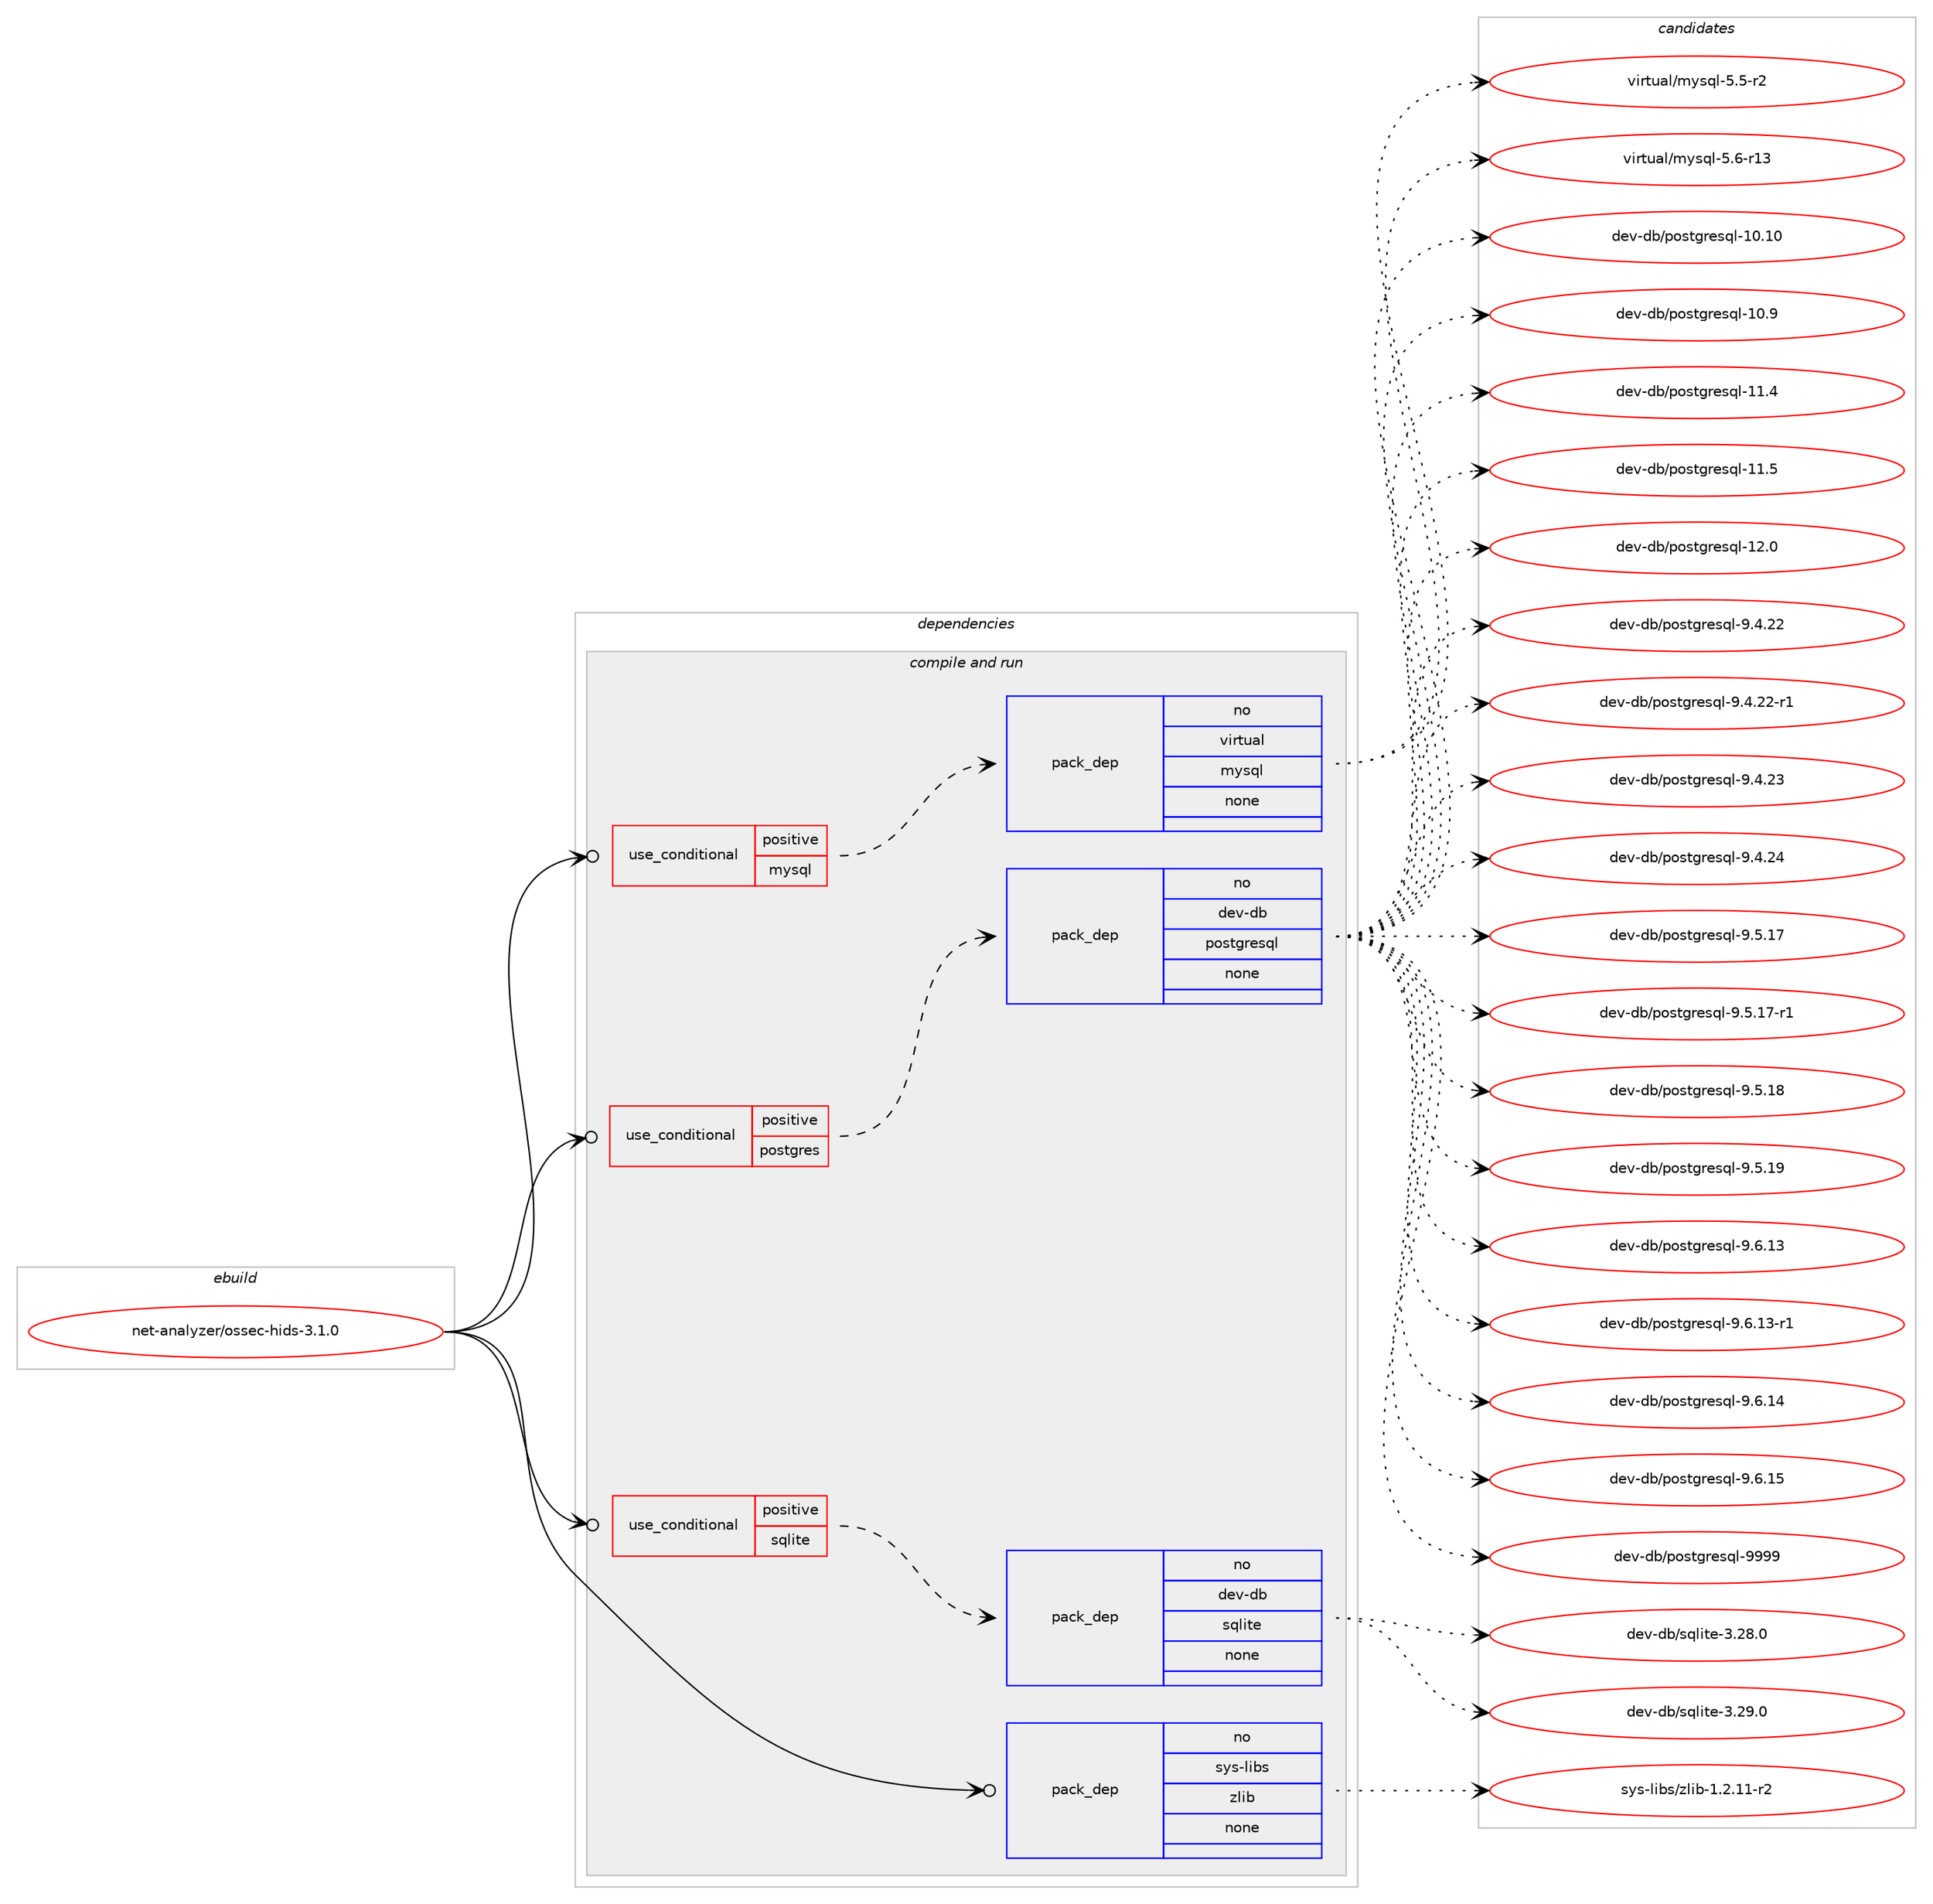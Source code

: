 digraph prolog {

# *************
# Graph options
# *************

newrank=true;
concentrate=true;
compound=true;
graph [rankdir=LR,fontname=Helvetica,fontsize=10,ranksep=1.5];#, ranksep=2.5, nodesep=0.2];
edge  [arrowhead=vee];
node  [fontname=Helvetica,fontsize=10];

# **********
# The ebuild
# **********

subgraph cluster_leftcol {
color=gray;
rank=same;
label=<<i>ebuild</i>>;
id [label="net-analyzer/ossec-hids-3.1.0", color=red, width=4, href="../net-analyzer/ossec-hids-3.1.0.svg"];
}

# ****************
# The dependencies
# ****************

subgraph cluster_midcol {
color=gray;
label=<<i>dependencies</i>>;
subgraph cluster_compile {
fillcolor="#eeeeee";
style=filled;
label=<<i>compile</i>>;
}
subgraph cluster_compileandrun {
fillcolor="#eeeeee";
style=filled;
label=<<i>compile and run</i>>;
subgraph cond198329 {
dependency815207 [label=<<TABLE BORDER="0" CELLBORDER="1" CELLSPACING="0" CELLPADDING="4"><TR><TD ROWSPAN="3" CELLPADDING="10">use_conditional</TD></TR><TR><TD>positive</TD></TR><TR><TD>mysql</TD></TR></TABLE>>, shape=none, color=red];
subgraph pack602636 {
dependency815208 [label=<<TABLE BORDER="0" CELLBORDER="1" CELLSPACING="0" CELLPADDING="4" WIDTH="220"><TR><TD ROWSPAN="6" CELLPADDING="30">pack_dep</TD></TR><TR><TD WIDTH="110">no</TD></TR><TR><TD>virtual</TD></TR><TR><TD>mysql</TD></TR><TR><TD>none</TD></TR><TR><TD></TD></TR></TABLE>>, shape=none, color=blue];
}
dependency815207:e -> dependency815208:w [weight=20,style="dashed",arrowhead="vee"];
}
id:e -> dependency815207:w [weight=20,style="solid",arrowhead="odotvee"];
subgraph cond198330 {
dependency815209 [label=<<TABLE BORDER="0" CELLBORDER="1" CELLSPACING="0" CELLPADDING="4"><TR><TD ROWSPAN="3" CELLPADDING="10">use_conditional</TD></TR><TR><TD>positive</TD></TR><TR><TD>postgres</TD></TR></TABLE>>, shape=none, color=red];
subgraph pack602637 {
dependency815210 [label=<<TABLE BORDER="0" CELLBORDER="1" CELLSPACING="0" CELLPADDING="4" WIDTH="220"><TR><TD ROWSPAN="6" CELLPADDING="30">pack_dep</TD></TR><TR><TD WIDTH="110">no</TD></TR><TR><TD>dev-db</TD></TR><TR><TD>postgresql</TD></TR><TR><TD>none</TD></TR><TR><TD></TD></TR></TABLE>>, shape=none, color=blue];
}
dependency815209:e -> dependency815210:w [weight=20,style="dashed",arrowhead="vee"];
}
id:e -> dependency815209:w [weight=20,style="solid",arrowhead="odotvee"];
subgraph cond198331 {
dependency815211 [label=<<TABLE BORDER="0" CELLBORDER="1" CELLSPACING="0" CELLPADDING="4"><TR><TD ROWSPAN="3" CELLPADDING="10">use_conditional</TD></TR><TR><TD>positive</TD></TR><TR><TD>sqlite</TD></TR></TABLE>>, shape=none, color=red];
subgraph pack602638 {
dependency815212 [label=<<TABLE BORDER="0" CELLBORDER="1" CELLSPACING="0" CELLPADDING="4" WIDTH="220"><TR><TD ROWSPAN="6" CELLPADDING="30">pack_dep</TD></TR><TR><TD WIDTH="110">no</TD></TR><TR><TD>dev-db</TD></TR><TR><TD>sqlite</TD></TR><TR><TD>none</TD></TR><TR><TD></TD></TR></TABLE>>, shape=none, color=blue];
}
dependency815211:e -> dependency815212:w [weight=20,style="dashed",arrowhead="vee"];
}
id:e -> dependency815211:w [weight=20,style="solid",arrowhead="odotvee"];
subgraph pack602639 {
dependency815213 [label=<<TABLE BORDER="0" CELLBORDER="1" CELLSPACING="0" CELLPADDING="4" WIDTH="220"><TR><TD ROWSPAN="6" CELLPADDING="30">pack_dep</TD></TR><TR><TD WIDTH="110">no</TD></TR><TR><TD>sys-libs</TD></TR><TR><TD>zlib</TD></TR><TR><TD>none</TD></TR><TR><TD></TD></TR></TABLE>>, shape=none, color=blue];
}
id:e -> dependency815213:w [weight=20,style="solid",arrowhead="odotvee"];
}
subgraph cluster_run {
fillcolor="#eeeeee";
style=filled;
label=<<i>run</i>>;
}
}

# **************
# The candidates
# **************

subgraph cluster_choices {
rank=same;
color=gray;
label=<<i>candidates</i>>;

subgraph choice602636 {
color=black;
nodesep=1;
choice1181051141161179710847109121115113108455346534511450 [label="virtual/mysql-5.5-r2", color=red, width=4,href="../virtual/mysql-5.5-r2.svg"];
choice118105114116117971084710912111511310845534654451144951 [label="virtual/mysql-5.6-r13", color=red, width=4,href="../virtual/mysql-5.6-r13.svg"];
dependency815208:e -> choice1181051141161179710847109121115113108455346534511450:w [style=dotted,weight="100"];
dependency815208:e -> choice118105114116117971084710912111511310845534654451144951:w [style=dotted,weight="100"];
}
subgraph choice602637 {
color=black;
nodesep=1;
choice100101118451009847112111115116103114101115113108454948464948 [label="dev-db/postgresql-10.10", color=red, width=4,href="../dev-db/postgresql-10.10.svg"];
choice1001011184510098471121111151161031141011151131084549484657 [label="dev-db/postgresql-10.9", color=red, width=4,href="../dev-db/postgresql-10.9.svg"];
choice1001011184510098471121111151161031141011151131084549494652 [label="dev-db/postgresql-11.4", color=red, width=4,href="../dev-db/postgresql-11.4.svg"];
choice1001011184510098471121111151161031141011151131084549494653 [label="dev-db/postgresql-11.5", color=red, width=4,href="../dev-db/postgresql-11.5.svg"];
choice1001011184510098471121111151161031141011151131084549504648 [label="dev-db/postgresql-12.0", color=red, width=4,href="../dev-db/postgresql-12.0.svg"];
choice10010111845100984711211111511610311410111511310845574652465050 [label="dev-db/postgresql-9.4.22", color=red, width=4,href="../dev-db/postgresql-9.4.22.svg"];
choice100101118451009847112111115116103114101115113108455746524650504511449 [label="dev-db/postgresql-9.4.22-r1", color=red, width=4,href="../dev-db/postgresql-9.4.22-r1.svg"];
choice10010111845100984711211111511610311410111511310845574652465051 [label="dev-db/postgresql-9.4.23", color=red, width=4,href="../dev-db/postgresql-9.4.23.svg"];
choice10010111845100984711211111511610311410111511310845574652465052 [label="dev-db/postgresql-9.4.24", color=red, width=4,href="../dev-db/postgresql-9.4.24.svg"];
choice10010111845100984711211111511610311410111511310845574653464955 [label="dev-db/postgresql-9.5.17", color=red, width=4,href="../dev-db/postgresql-9.5.17.svg"];
choice100101118451009847112111115116103114101115113108455746534649554511449 [label="dev-db/postgresql-9.5.17-r1", color=red, width=4,href="../dev-db/postgresql-9.5.17-r1.svg"];
choice10010111845100984711211111511610311410111511310845574653464956 [label="dev-db/postgresql-9.5.18", color=red, width=4,href="../dev-db/postgresql-9.5.18.svg"];
choice10010111845100984711211111511610311410111511310845574653464957 [label="dev-db/postgresql-9.5.19", color=red, width=4,href="../dev-db/postgresql-9.5.19.svg"];
choice10010111845100984711211111511610311410111511310845574654464951 [label="dev-db/postgresql-9.6.13", color=red, width=4,href="../dev-db/postgresql-9.6.13.svg"];
choice100101118451009847112111115116103114101115113108455746544649514511449 [label="dev-db/postgresql-9.6.13-r1", color=red, width=4,href="../dev-db/postgresql-9.6.13-r1.svg"];
choice10010111845100984711211111511610311410111511310845574654464952 [label="dev-db/postgresql-9.6.14", color=red, width=4,href="../dev-db/postgresql-9.6.14.svg"];
choice10010111845100984711211111511610311410111511310845574654464953 [label="dev-db/postgresql-9.6.15", color=red, width=4,href="../dev-db/postgresql-9.6.15.svg"];
choice1001011184510098471121111151161031141011151131084557575757 [label="dev-db/postgresql-9999", color=red, width=4,href="../dev-db/postgresql-9999.svg"];
dependency815210:e -> choice100101118451009847112111115116103114101115113108454948464948:w [style=dotted,weight="100"];
dependency815210:e -> choice1001011184510098471121111151161031141011151131084549484657:w [style=dotted,weight="100"];
dependency815210:e -> choice1001011184510098471121111151161031141011151131084549494652:w [style=dotted,weight="100"];
dependency815210:e -> choice1001011184510098471121111151161031141011151131084549494653:w [style=dotted,weight="100"];
dependency815210:e -> choice1001011184510098471121111151161031141011151131084549504648:w [style=dotted,weight="100"];
dependency815210:e -> choice10010111845100984711211111511610311410111511310845574652465050:w [style=dotted,weight="100"];
dependency815210:e -> choice100101118451009847112111115116103114101115113108455746524650504511449:w [style=dotted,weight="100"];
dependency815210:e -> choice10010111845100984711211111511610311410111511310845574652465051:w [style=dotted,weight="100"];
dependency815210:e -> choice10010111845100984711211111511610311410111511310845574652465052:w [style=dotted,weight="100"];
dependency815210:e -> choice10010111845100984711211111511610311410111511310845574653464955:w [style=dotted,weight="100"];
dependency815210:e -> choice100101118451009847112111115116103114101115113108455746534649554511449:w [style=dotted,weight="100"];
dependency815210:e -> choice10010111845100984711211111511610311410111511310845574653464956:w [style=dotted,weight="100"];
dependency815210:e -> choice10010111845100984711211111511610311410111511310845574653464957:w [style=dotted,weight="100"];
dependency815210:e -> choice10010111845100984711211111511610311410111511310845574654464951:w [style=dotted,weight="100"];
dependency815210:e -> choice100101118451009847112111115116103114101115113108455746544649514511449:w [style=dotted,weight="100"];
dependency815210:e -> choice10010111845100984711211111511610311410111511310845574654464952:w [style=dotted,weight="100"];
dependency815210:e -> choice10010111845100984711211111511610311410111511310845574654464953:w [style=dotted,weight="100"];
dependency815210:e -> choice1001011184510098471121111151161031141011151131084557575757:w [style=dotted,weight="100"];
}
subgraph choice602638 {
color=black;
nodesep=1;
choice10010111845100984711511310810511610145514650564648 [label="dev-db/sqlite-3.28.0", color=red, width=4,href="../dev-db/sqlite-3.28.0.svg"];
choice10010111845100984711511310810511610145514650574648 [label="dev-db/sqlite-3.29.0", color=red, width=4,href="../dev-db/sqlite-3.29.0.svg"];
dependency815212:e -> choice10010111845100984711511310810511610145514650564648:w [style=dotted,weight="100"];
dependency815212:e -> choice10010111845100984711511310810511610145514650574648:w [style=dotted,weight="100"];
}
subgraph choice602639 {
color=black;
nodesep=1;
choice11512111545108105981154712210810598454946504649494511450 [label="sys-libs/zlib-1.2.11-r2", color=red, width=4,href="../sys-libs/zlib-1.2.11-r2.svg"];
dependency815213:e -> choice11512111545108105981154712210810598454946504649494511450:w [style=dotted,weight="100"];
}
}

}
